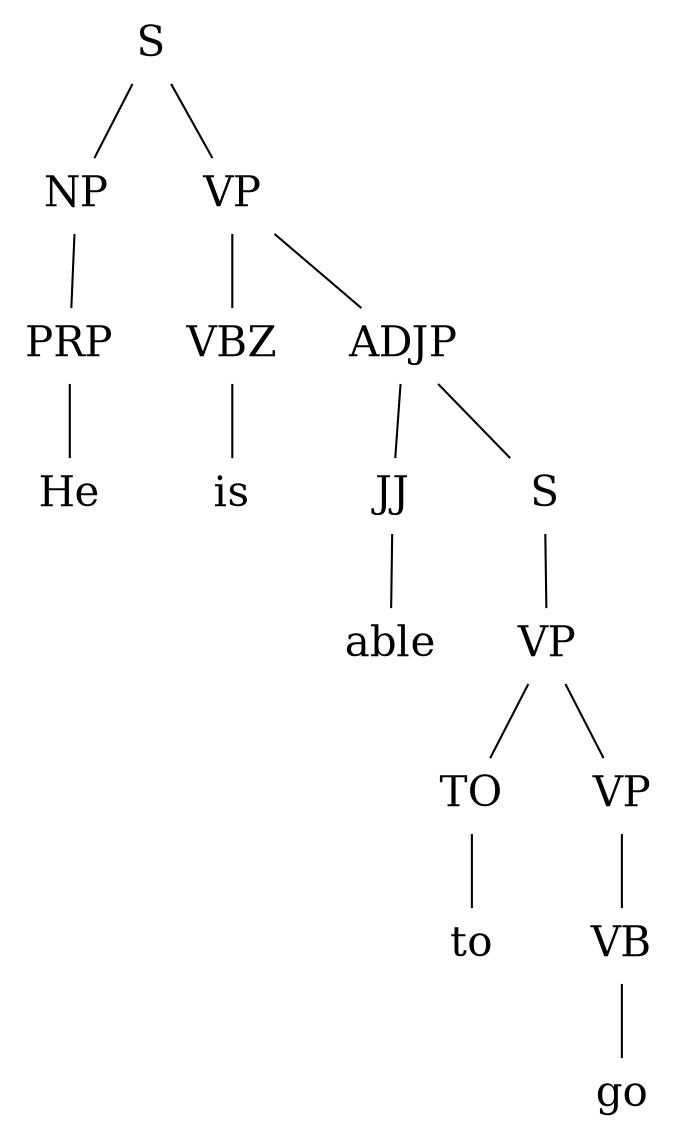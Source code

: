 graph Tree {
splines=false
margin=0
N1 [label="S" shape=plaintext fontsize=20]
N2 [label="NP" shape=plaintext fontsize=20]
N1--N2
N3 [label="PRP" shape=plaintext fontsize=20]
N2--N3
N4 [label="He" shape=plaintext fontsize=20]
N3--N4
N5 [label="VP" shape=plaintext fontsize=20]
N1--N5
N6 [label="VBZ" shape=plaintext fontsize=20]
N5--N6
N7 [label="is" shape=plaintext fontsize=20]
N6--N7
N8 [label="ADJP" shape=plaintext fontsize=20]
N5--N8
N9 [label="JJ" shape=plaintext fontsize=20]
N8--N9
N10 [label="able" shape=plaintext fontsize=20]
N9--N10
N11 [label="S" shape=plaintext fontsize=20]
N8--N11
N12 [label="VP" shape=plaintext fontsize=20]
N11--N12
N13 [label="TO" shape=plaintext fontsize=20]
N12--N13
N14 [label="to" shape=plaintext fontsize=20]
N13--N14
N15 [label="VP" shape=plaintext fontsize=20]
N12--N15
N16 [label="VB" shape=plaintext fontsize=20]
N15--N16
N17 [label="go" shape=plaintext fontsize=20]
N16--N17
}
